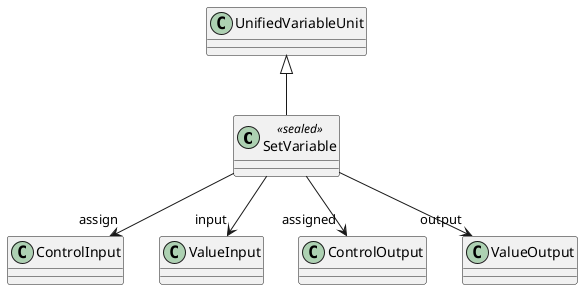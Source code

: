 @startuml
class SetVariable <<sealed>> {
}
UnifiedVariableUnit <|-- SetVariable
SetVariable --> "assign" ControlInput
SetVariable --> "input" ValueInput
SetVariable --> "assigned" ControlOutput
SetVariable --> "output" ValueOutput
@enduml
